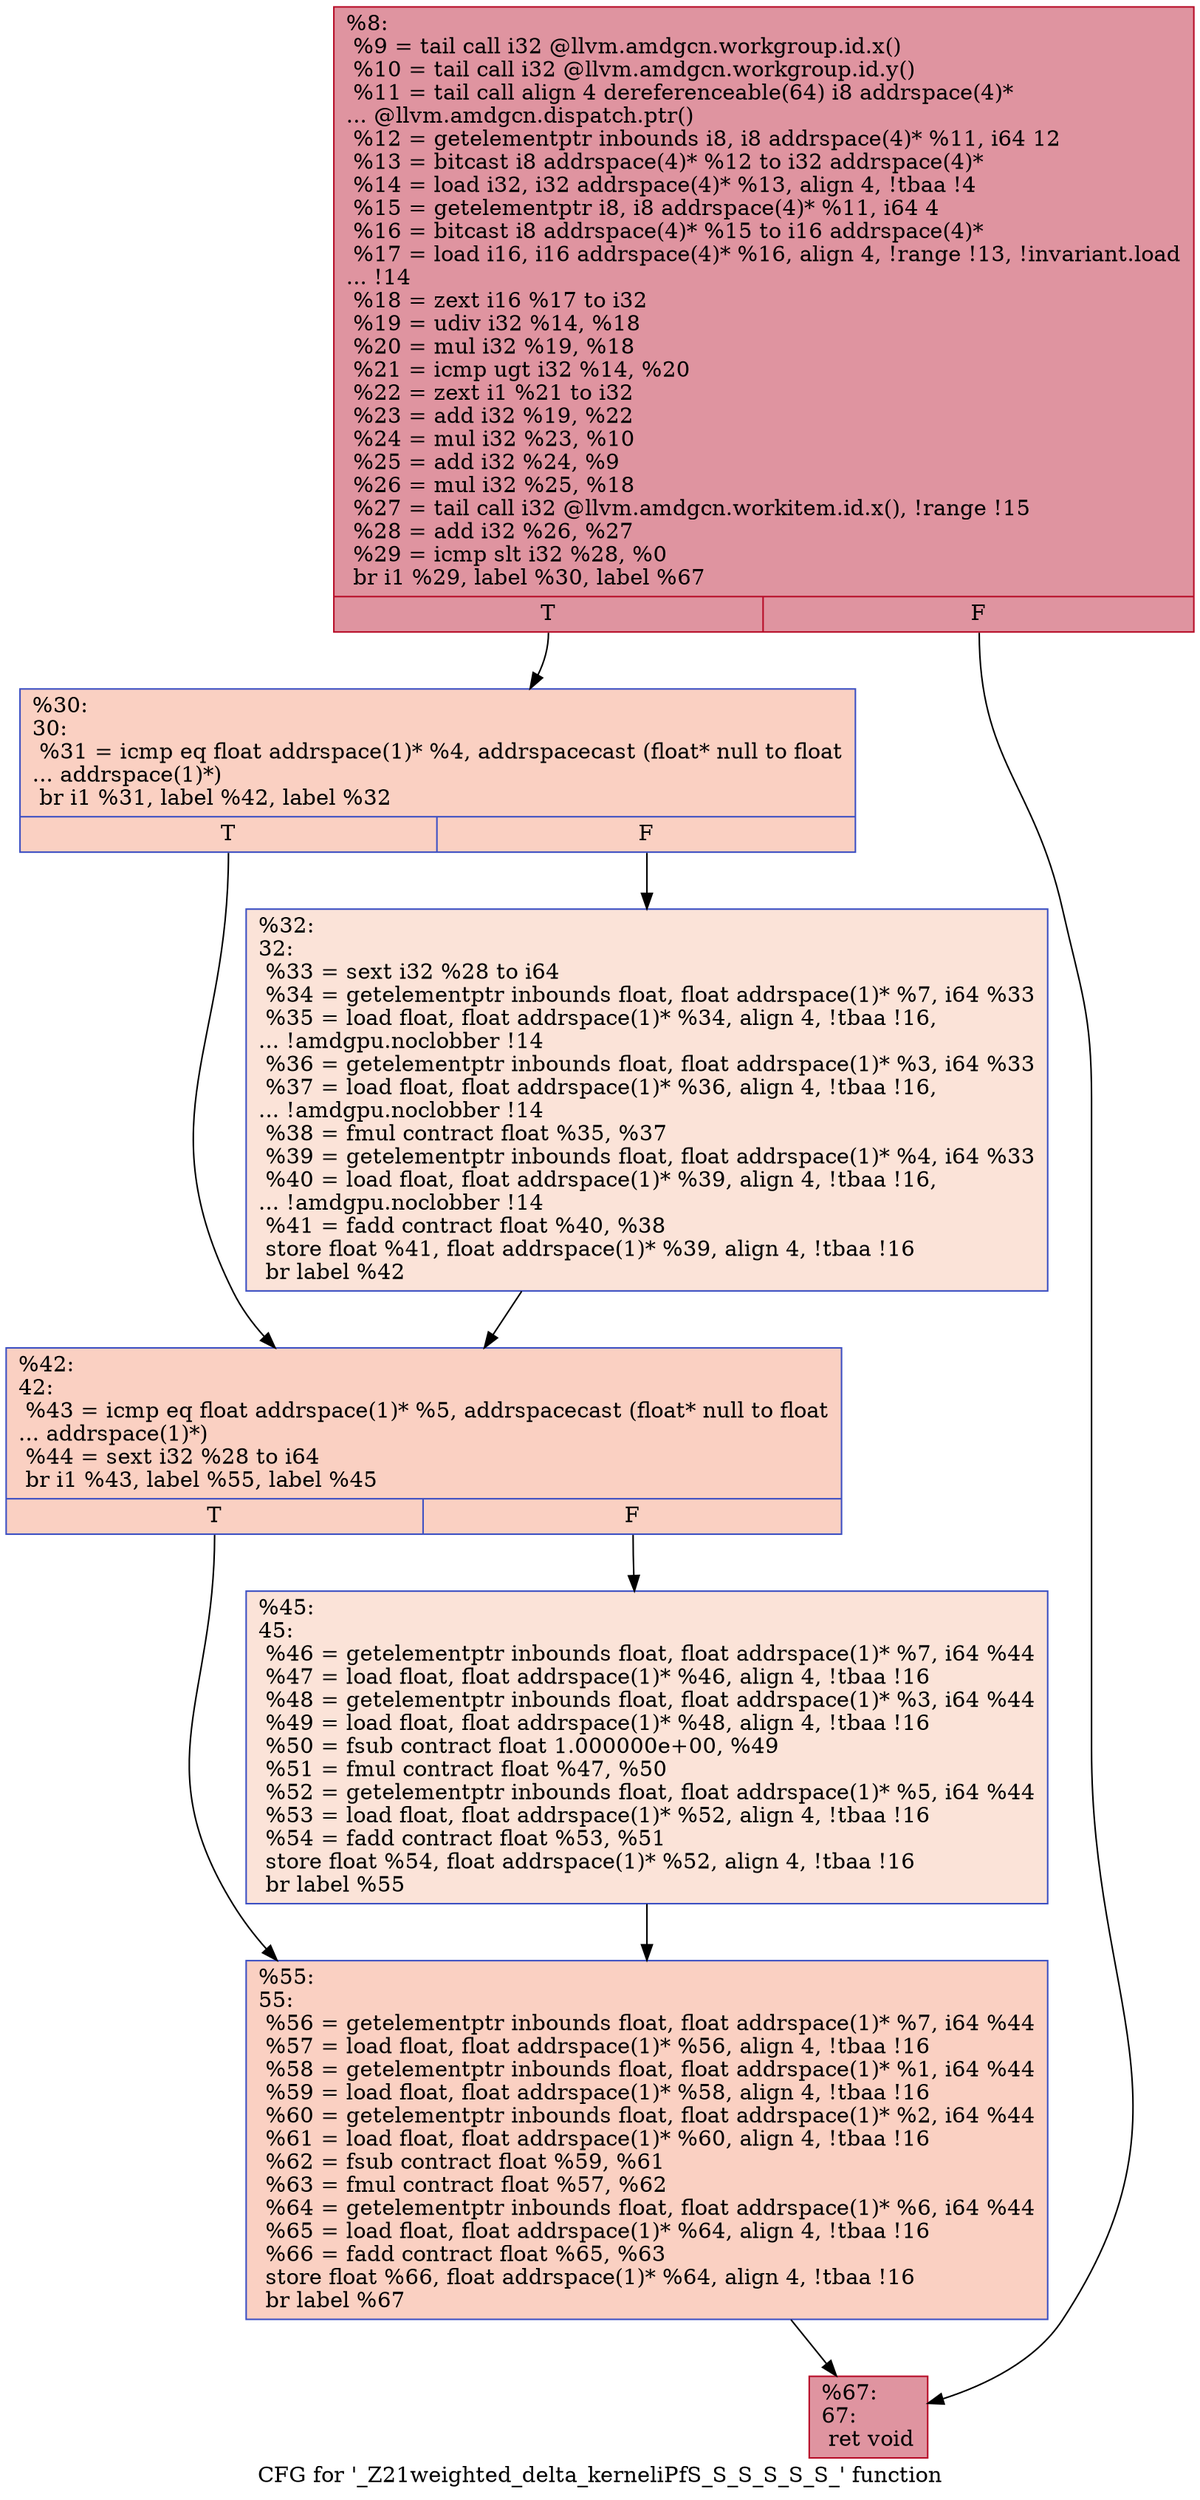 digraph "CFG for '_Z21weighted_delta_kerneliPfS_S_S_S_S_S_' function" {
	label="CFG for '_Z21weighted_delta_kerneliPfS_S_S_S_S_S_' function";

	Node0x5914e40 [shape=record,color="#b70d28ff", style=filled, fillcolor="#b70d2870",label="{%8:\l  %9 = tail call i32 @llvm.amdgcn.workgroup.id.x()\l  %10 = tail call i32 @llvm.amdgcn.workgroup.id.y()\l  %11 = tail call align 4 dereferenceable(64) i8 addrspace(4)*\l... @llvm.amdgcn.dispatch.ptr()\l  %12 = getelementptr inbounds i8, i8 addrspace(4)* %11, i64 12\l  %13 = bitcast i8 addrspace(4)* %12 to i32 addrspace(4)*\l  %14 = load i32, i32 addrspace(4)* %13, align 4, !tbaa !4\l  %15 = getelementptr i8, i8 addrspace(4)* %11, i64 4\l  %16 = bitcast i8 addrspace(4)* %15 to i16 addrspace(4)*\l  %17 = load i16, i16 addrspace(4)* %16, align 4, !range !13, !invariant.load\l... !14\l  %18 = zext i16 %17 to i32\l  %19 = udiv i32 %14, %18\l  %20 = mul i32 %19, %18\l  %21 = icmp ugt i32 %14, %20\l  %22 = zext i1 %21 to i32\l  %23 = add i32 %19, %22\l  %24 = mul i32 %23, %10\l  %25 = add i32 %24, %9\l  %26 = mul i32 %25, %18\l  %27 = tail call i32 @llvm.amdgcn.workitem.id.x(), !range !15\l  %28 = add i32 %26, %27\l  %29 = icmp slt i32 %28, %0\l  br i1 %29, label %30, label %67\l|{<s0>T|<s1>F}}"];
	Node0x5914e40:s0 -> Node0x59176b0;
	Node0x5914e40:s1 -> Node0x5917740;
	Node0x59176b0 [shape=record,color="#3d50c3ff", style=filled, fillcolor="#f3947570",label="{%30:\l30:                                               \l  %31 = icmp eq float addrspace(1)* %4, addrspacecast (float* null to float\l... addrspace(1)*)\l  br i1 %31, label %42, label %32\l|{<s0>T|<s1>F}}"];
	Node0x59176b0:s0 -> Node0x5917f30;
	Node0x59176b0:s1 -> Node0x5917fc0;
	Node0x5917fc0 [shape=record,color="#3d50c3ff", style=filled, fillcolor="#f6bfa670",label="{%32:\l32:                                               \l  %33 = sext i32 %28 to i64\l  %34 = getelementptr inbounds float, float addrspace(1)* %7, i64 %33\l  %35 = load float, float addrspace(1)* %34, align 4, !tbaa !16,\l... !amdgpu.noclobber !14\l  %36 = getelementptr inbounds float, float addrspace(1)* %3, i64 %33\l  %37 = load float, float addrspace(1)* %36, align 4, !tbaa !16,\l... !amdgpu.noclobber !14\l  %38 = fmul contract float %35, %37\l  %39 = getelementptr inbounds float, float addrspace(1)* %4, i64 %33\l  %40 = load float, float addrspace(1)* %39, align 4, !tbaa !16,\l... !amdgpu.noclobber !14\l  %41 = fadd contract float %40, %38\l  store float %41, float addrspace(1)* %39, align 4, !tbaa !16\l  br label %42\l}"];
	Node0x5917fc0 -> Node0x5917f30;
	Node0x5917f30 [shape=record,color="#3d50c3ff", style=filled, fillcolor="#f3947570",label="{%42:\l42:                                               \l  %43 = icmp eq float addrspace(1)* %5, addrspacecast (float* null to float\l... addrspace(1)*)\l  %44 = sext i32 %28 to i64\l  br i1 %43, label %55, label %45\l|{<s0>T|<s1>F}}"];
	Node0x5917f30:s0 -> Node0x59196e0;
	Node0x5917f30:s1 -> Node0x5919730;
	Node0x5919730 [shape=record,color="#3d50c3ff", style=filled, fillcolor="#f6bfa670",label="{%45:\l45:                                               \l  %46 = getelementptr inbounds float, float addrspace(1)* %7, i64 %44\l  %47 = load float, float addrspace(1)* %46, align 4, !tbaa !16\l  %48 = getelementptr inbounds float, float addrspace(1)* %3, i64 %44\l  %49 = load float, float addrspace(1)* %48, align 4, !tbaa !16\l  %50 = fsub contract float 1.000000e+00, %49\l  %51 = fmul contract float %47, %50\l  %52 = getelementptr inbounds float, float addrspace(1)* %5, i64 %44\l  %53 = load float, float addrspace(1)* %52, align 4, !tbaa !16\l  %54 = fadd contract float %53, %51\l  store float %54, float addrspace(1)* %52, align 4, !tbaa !16\l  br label %55\l}"];
	Node0x5919730 -> Node0x59196e0;
	Node0x59196e0 [shape=record,color="#3d50c3ff", style=filled, fillcolor="#f3947570",label="{%55:\l55:                                               \l  %56 = getelementptr inbounds float, float addrspace(1)* %7, i64 %44\l  %57 = load float, float addrspace(1)* %56, align 4, !tbaa !16\l  %58 = getelementptr inbounds float, float addrspace(1)* %1, i64 %44\l  %59 = load float, float addrspace(1)* %58, align 4, !tbaa !16\l  %60 = getelementptr inbounds float, float addrspace(1)* %2, i64 %44\l  %61 = load float, float addrspace(1)* %60, align 4, !tbaa !16\l  %62 = fsub contract float %59, %61\l  %63 = fmul contract float %57, %62\l  %64 = getelementptr inbounds float, float addrspace(1)* %6, i64 %44\l  %65 = load float, float addrspace(1)* %64, align 4, !tbaa !16\l  %66 = fadd contract float %65, %63\l  store float %66, float addrspace(1)* %64, align 4, !tbaa !16\l  br label %67\l}"];
	Node0x59196e0 -> Node0x5917740;
	Node0x5917740 [shape=record,color="#b70d28ff", style=filled, fillcolor="#b70d2870",label="{%67:\l67:                                               \l  ret void\l}"];
}

